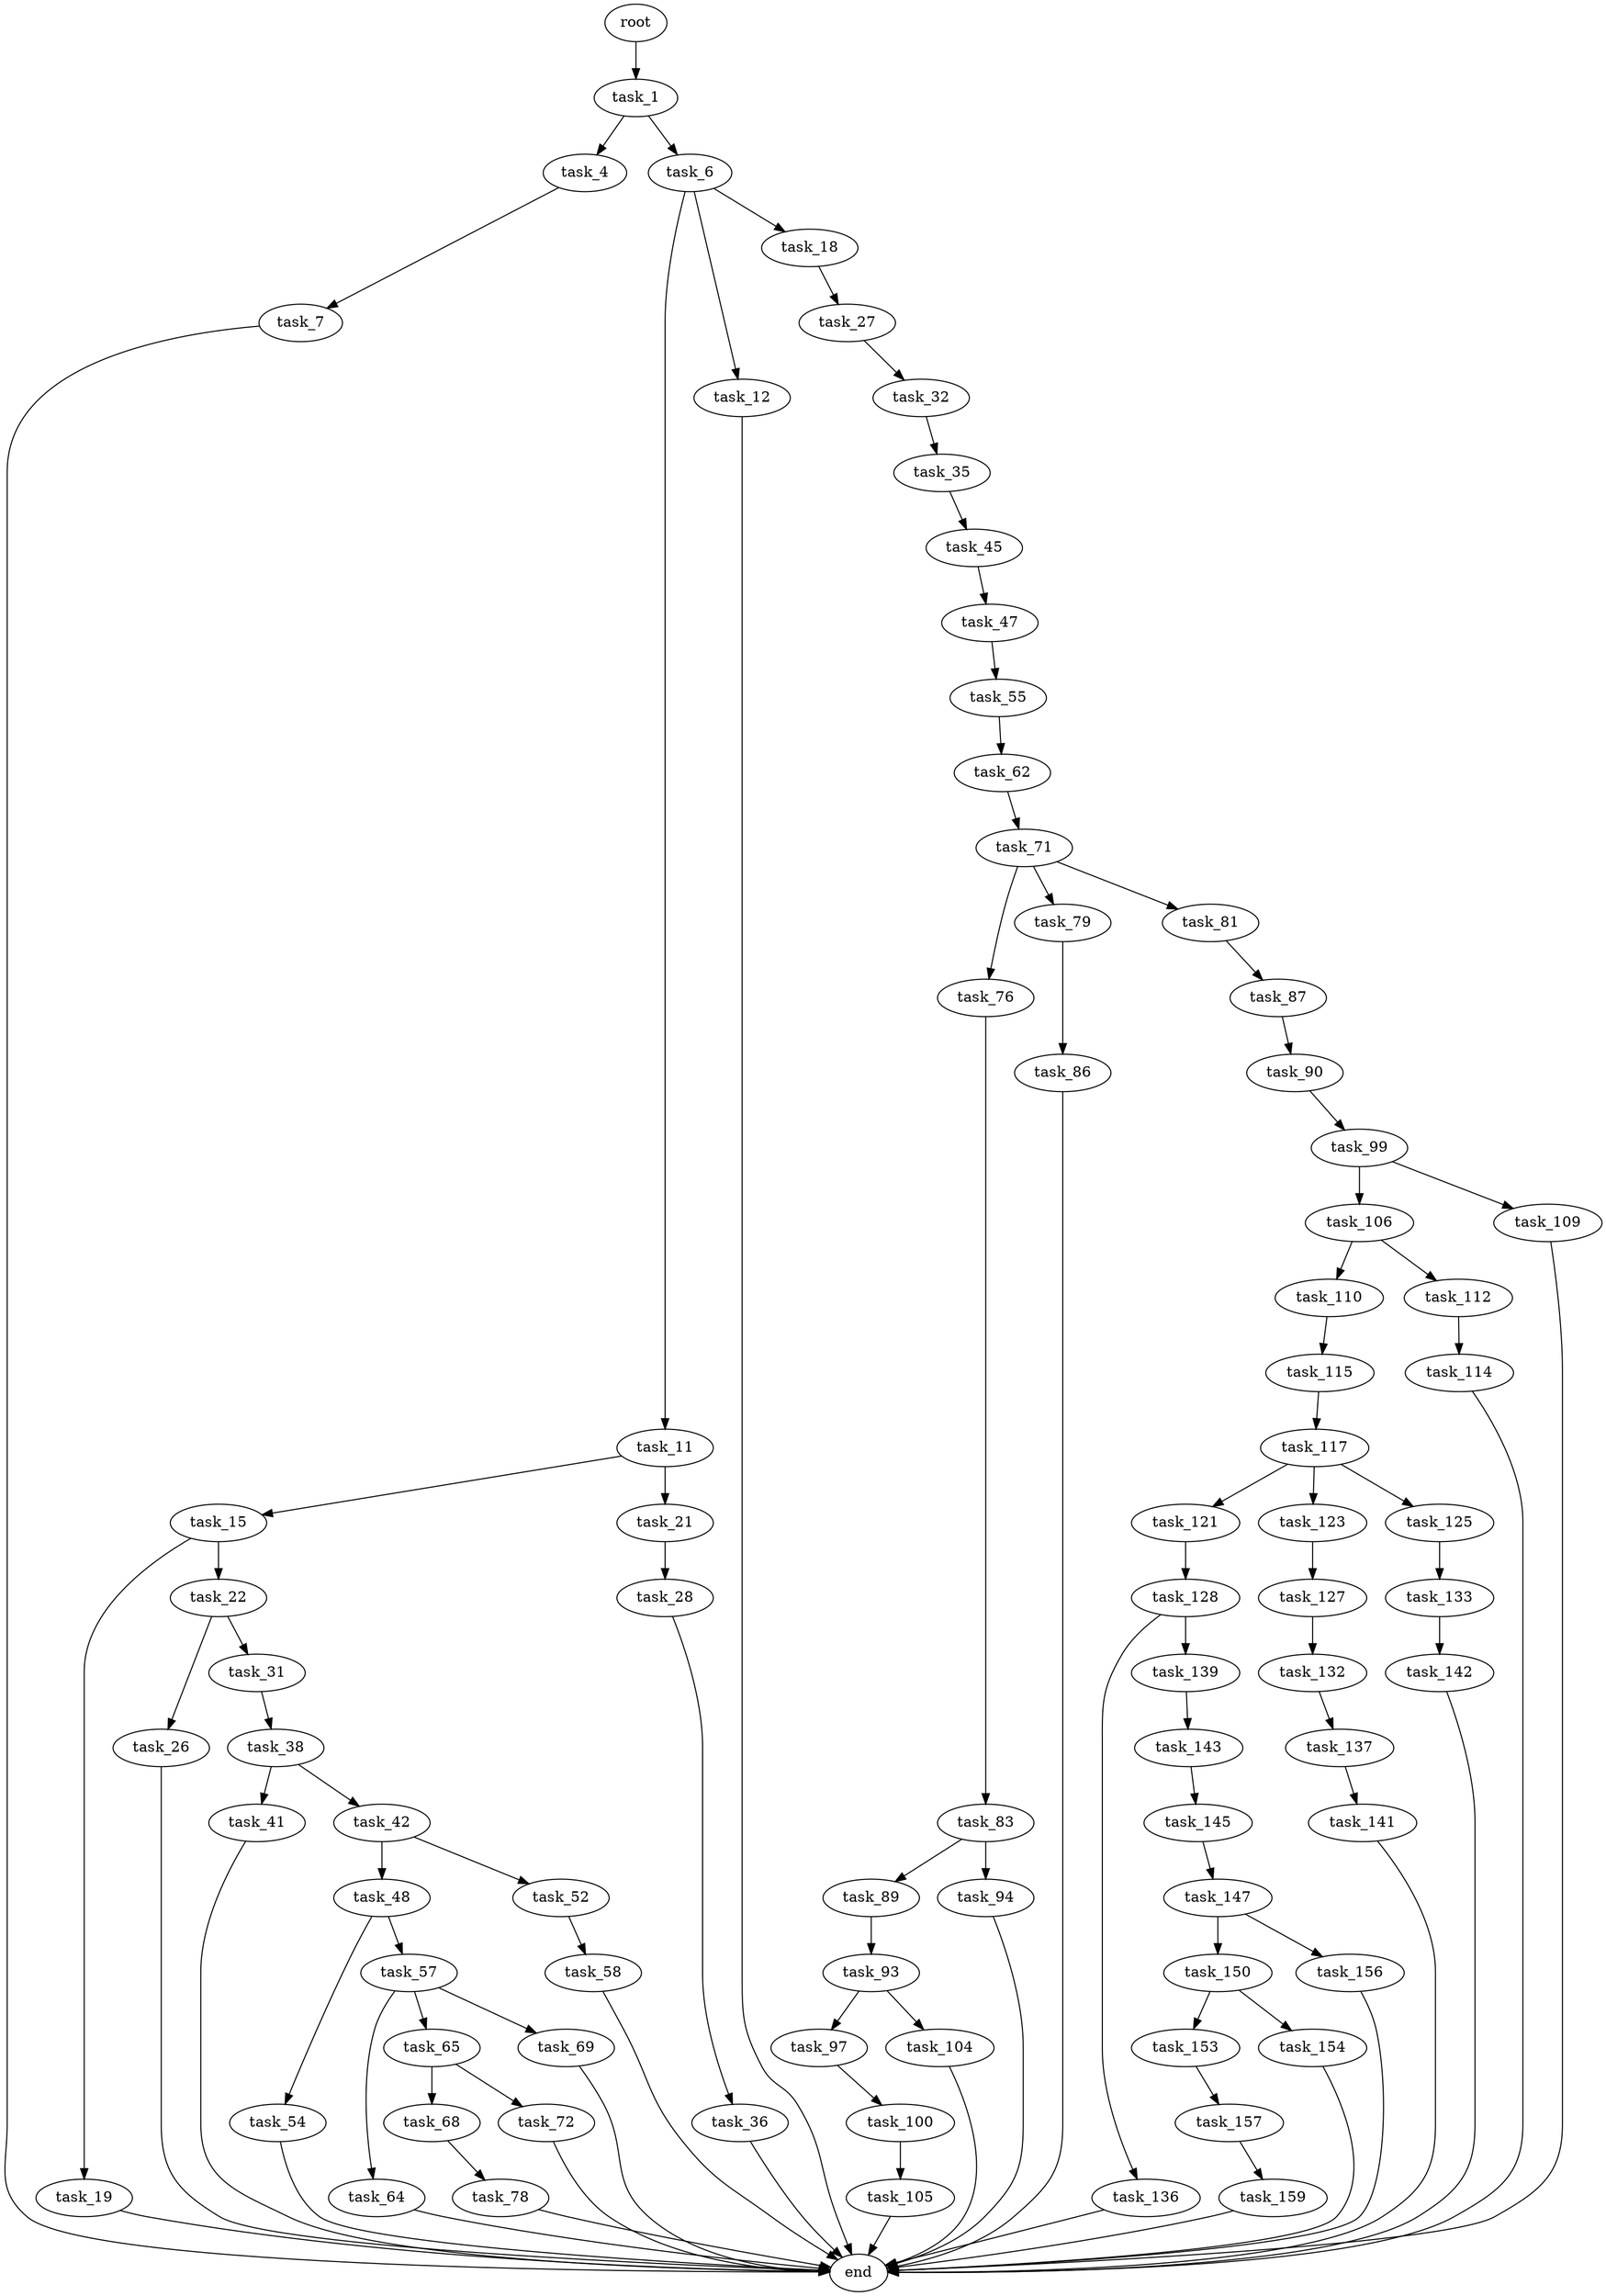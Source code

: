digraph G {
  root [size="0.000000"];
  task_1 [size="9801557032.000000"];
  task_4 [size="26703811521.000000"];
  task_6 [size="68719476736.000000"];
  task_7 [size="8589934592.000000"];
  task_11 [size="27142159144.000000"];
  task_12 [size="19891275797.000000"];
  task_15 [size="368293445632.000000"];
  task_18 [size="1073741824000.000000"];
  task_19 [size="28991029248.000000"];
  task_21 [size="65714282925.000000"];
  task_22 [size="1972552025.000000"];
  task_26 [size="28991029248.000000"];
  task_27 [size="24856867082.000000"];
  task_28 [size="368293445632.000000"];
  task_31 [size="8589934592.000000"];
  task_32 [size="68719476736.000000"];
  task_35 [size="782757789696.000000"];
  task_36 [size="240751716980.000000"];
  task_38 [size="18518119958.000000"];
  task_41 [size="695829856133.000000"];
  task_42 [size="1073741824000.000000"];
  task_45 [size="1073741824000.000000"];
  task_47 [size="28991029248.000000"];
  task_48 [size="90893246886.000000"];
  task_52 [size="171057380690.000000"];
  task_54 [size="44904496120.000000"];
  task_55 [size="231928233984.000000"];
  task_57 [size="11349627977.000000"];
  task_58 [size="549755813888.000000"];
  task_62 [size="557355113.000000"];
  task_64 [size="207114883751.000000"];
  task_65 [size="354508568799.000000"];
  task_68 [size="549755813888.000000"];
  task_69 [size="231928233984.000000"];
  task_71 [size="388825666.000000"];
  task_72 [size="1089154955960.000000"];
  task_76 [size="11977709911.000000"];
  task_78 [size="74247690159.000000"];
  task_79 [size="891331505289.000000"];
  task_81 [size="10504161473.000000"];
  task_83 [size="28991029248.000000"];
  task_86 [size="30361671644.000000"];
  task_87 [size="231928233984.000000"];
  task_89 [size="23665310667.000000"];
  task_90 [size="68719476736.000000"];
  task_93 [size="1073741824000.000000"];
  task_94 [size="116436894752.000000"];
  task_97 [size="782757789696.000000"];
  task_99 [size="8253650818.000000"];
  task_100 [size="368293445632.000000"];
  task_104 [size="3818452470.000000"];
  task_105 [size="549755813888.000000"];
  task_106 [size="68719476736.000000"];
  task_109 [size="5901070352.000000"];
  task_110 [size="12870490100.000000"];
  task_112 [size="182747447945.000000"];
  task_114 [size="31147747079.000000"];
  task_115 [size="42340450477.000000"];
  task_117 [size="27321074967.000000"];
  task_121 [size="68719476736.000000"];
  task_123 [size="231928233984.000000"];
  task_125 [size="28991029248.000000"];
  task_127 [size="231928233984.000000"];
  task_128 [size="549755813888.000000"];
  task_132 [size="8481506670.000000"];
  task_133 [size="368293445632.000000"];
  task_136 [size="1613893923.000000"];
  task_137 [size="105247884304.000000"];
  task_139 [size="28991029248.000000"];
  task_141 [size="93581593303.000000"];
  task_142 [size="231928233984.000000"];
  task_143 [size="285503780027.000000"];
  task_145 [size="7731752894.000000"];
  task_147 [size="782757789696.000000"];
  task_150 [size="231928233984.000000"];
  task_153 [size="41212728173.000000"];
  task_154 [size="79065984676.000000"];
  task_156 [size="25494691686.000000"];
  task_157 [size="35757982658.000000"];
  task_159 [size="8589934592.000000"];
  end [size="0.000000"];

  root -> task_1 [size="1.000000"];
  task_1 -> task_4 [size="301989888.000000"];
  task_1 -> task_6 [size="301989888.000000"];
  task_4 -> task_7 [size="679477248.000000"];
  task_6 -> task_11 [size="134217728.000000"];
  task_6 -> task_12 [size="134217728.000000"];
  task_6 -> task_18 [size="134217728.000000"];
  task_7 -> end [size="1.000000"];
  task_11 -> task_15 [size="134217728.000000"];
  task_11 -> task_21 [size="134217728.000000"];
  task_12 -> end [size="1.000000"];
  task_15 -> task_19 [size="411041792.000000"];
  task_15 -> task_22 [size="411041792.000000"];
  task_18 -> task_27 [size="838860800.000000"];
  task_19 -> end [size="1.000000"];
  task_21 -> task_28 [size="75497472.000000"];
  task_22 -> task_26 [size="33554432.000000"];
  task_22 -> task_31 [size="33554432.000000"];
  task_26 -> end [size="1.000000"];
  task_27 -> task_32 [size="838860800.000000"];
  task_28 -> task_36 [size="411041792.000000"];
  task_31 -> task_38 [size="33554432.000000"];
  task_32 -> task_35 [size="134217728.000000"];
  task_35 -> task_45 [size="679477248.000000"];
  task_36 -> end [size="1.000000"];
  task_38 -> task_41 [size="536870912.000000"];
  task_38 -> task_42 [size="536870912.000000"];
  task_41 -> end [size="1.000000"];
  task_42 -> task_48 [size="838860800.000000"];
  task_42 -> task_52 [size="838860800.000000"];
  task_45 -> task_47 [size="838860800.000000"];
  task_47 -> task_55 [size="75497472.000000"];
  task_48 -> task_54 [size="134217728.000000"];
  task_48 -> task_57 [size="134217728.000000"];
  task_52 -> task_58 [size="134217728.000000"];
  task_54 -> end [size="1.000000"];
  task_55 -> task_62 [size="301989888.000000"];
  task_57 -> task_64 [size="411041792.000000"];
  task_57 -> task_65 [size="411041792.000000"];
  task_57 -> task_69 [size="411041792.000000"];
  task_58 -> end [size="1.000000"];
  task_62 -> task_71 [size="33554432.000000"];
  task_64 -> end [size="1.000000"];
  task_65 -> task_68 [size="679477248.000000"];
  task_65 -> task_72 [size="679477248.000000"];
  task_68 -> task_78 [size="536870912.000000"];
  task_69 -> end [size="1.000000"];
  task_71 -> task_76 [size="33554432.000000"];
  task_71 -> task_79 [size="33554432.000000"];
  task_71 -> task_81 [size="33554432.000000"];
  task_72 -> end [size="1.000000"];
  task_76 -> task_83 [size="33554432.000000"];
  task_78 -> end [size="1.000000"];
  task_79 -> task_86 [size="679477248.000000"];
  task_81 -> task_87 [size="411041792.000000"];
  task_83 -> task_89 [size="75497472.000000"];
  task_83 -> task_94 [size="75497472.000000"];
  task_86 -> end [size="1.000000"];
  task_87 -> task_90 [size="301989888.000000"];
  task_89 -> task_93 [size="411041792.000000"];
  task_90 -> task_99 [size="134217728.000000"];
  task_93 -> task_97 [size="838860800.000000"];
  task_93 -> task_104 [size="838860800.000000"];
  task_94 -> end [size="1.000000"];
  task_97 -> task_100 [size="679477248.000000"];
  task_99 -> task_106 [size="679477248.000000"];
  task_99 -> task_109 [size="679477248.000000"];
  task_100 -> task_105 [size="411041792.000000"];
  task_104 -> end [size="1.000000"];
  task_105 -> end [size="1.000000"];
  task_106 -> task_110 [size="134217728.000000"];
  task_106 -> task_112 [size="134217728.000000"];
  task_109 -> end [size="1.000000"];
  task_110 -> task_115 [size="411041792.000000"];
  task_112 -> task_114 [size="134217728.000000"];
  task_114 -> end [size="1.000000"];
  task_115 -> task_117 [size="838860800.000000"];
  task_117 -> task_121 [size="536870912.000000"];
  task_117 -> task_123 [size="536870912.000000"];
  task_117 -> task_125 [size="536870912.000000"];
  task_121 -> task_128 [size="134217728.000000"];
  task_123 -> task_127 [size="301989888.000000"];
  task_125 -> task_133 [size="75497472.000000"];
  task_127 -> task_132 [size="301989888.000000"];
  task_128 -> task_136 [size="536870912.000000"];
  task_128 -> task_139 [size="536870912.000000"];
  task_132 -> task_137 [size="134217728.000000"];
  task_133 -> task_142 [size="411041792.000000"];
  task_136 -> end [size="1.000000"];
  task_137 -> task_141 [size="75497472.000000"];
  task_139 -> task_143 [size="75497472.000000"];
  task_141 -> end [size="1.000000"];
  task_142 -> end [size="1.000000"];
  task_143 -> task_145 [size="679477248.000000"];
  task_145 -> task_147 [size="209715200.000000"];
  task_147 -> task_150 [size="679477248.000000"];
  task_147 -> task_156 [size="679477248.000000"];
  task_150 -> task_153 [size="301989888.000000"];
  task_150 -> task_154 [size="301989888.000000"];
  task_153 -> task_157 [size="33554432.000000"];
  task_154 -> end [size="1.000000"];
  task_156 -> end [size="1.000000"];
  task_157 -> task_159 [size="679477248.000000"];
  task_159 -> end [size="1.000000"];
}
